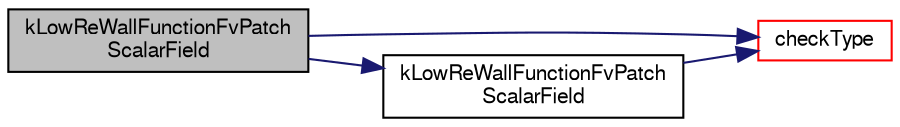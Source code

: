 digraph "kLowReWallFunctionFvPatchScalarField"
{
  bgcolor="transparent";
  edge [fontname="FreeSans",fontsize="10",labelfontname="FreeSans",labelfontsize="10"];
  node [fontname="FreeSans",fontsize="10",shape=record];
  rankdir="LR";
  Node56 [label="kLowReWallFunctionFvPatch\lScalarField",height=0.2,width=0.4,color="black", fillcolor="grey75", style="filled", fontcolor="black"];
  Node56 -> Node57 [color="midnightblue",fontsize="10",style="solid",fontname="FreeSans"];
  Node57 [label="checkType",height=0.2,width=0.4,color="red",URL="$a30690.html#ad72f1118ee25d5a9fcb73f4c5d8ea9d0",tooltip="Check the type of the patch. "];
  Node56 -> Node107 [color="midnightblue",fontsize="10",style="solid",fontname="FreeSans"];
  Node107 [label="kLowReWallFunctionFvPatch\lScalarField",height=0.2,width=0.4,color="black",URL="$a30690.html#ae1470376b530c227f2fbca00ed52b769",tooltip="Construct from patch and internal field. "];
  Node107 -> Node57 [color="midnightblue",fontsize="10",style="solid",fontname="FreeSans"];
}
